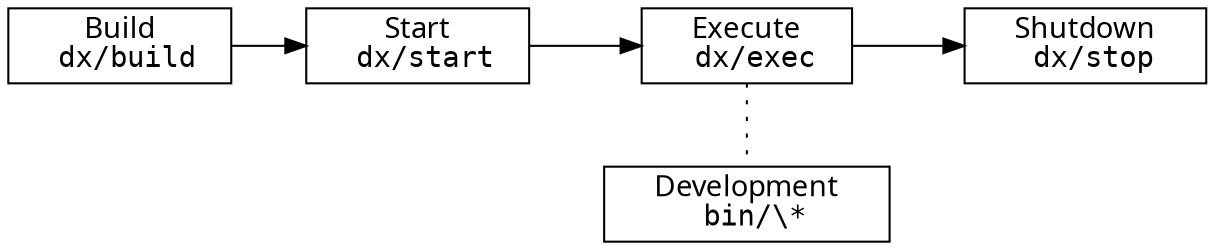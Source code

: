 digraph G {

  rankdir="LR"
  nodesep=0.55
  compound=true
  
  node[shape=box fontname=avenir]

  Shutdown[label=<
    <FONT face="avenir">Shutdown</FONT>
    <br/>
    <FONT face="courier">dx/stop</FONT>
  >]
  Build[label=<
    <FONT face="avenir">Build</FONT>
    <br/>
    <FONT face="courier">dx/build</FONT>
  >]
  Start[label=<
    <FONT face="avenir">Start</FONT>
    <br/>
    <FONT face="courier">dx/start</FONT>
  >]
  Exec[label=<
    <FONT face="avenir">Execute</FONT>
    <br/>
    <FONT face="courier">dx/exec</FONT>
  >]
  DevCommands[label=<
    <FONT face="avenir">Development</FONT>
    <br/>
    <FONT face="courier">bin/\*</FONT>
  >]
  Build -> Start -> Exec -> Shutdown
  Exec -> DevCommands[style=dotted dir=none]
  { rank=same; Exec; DevCommands }
}
